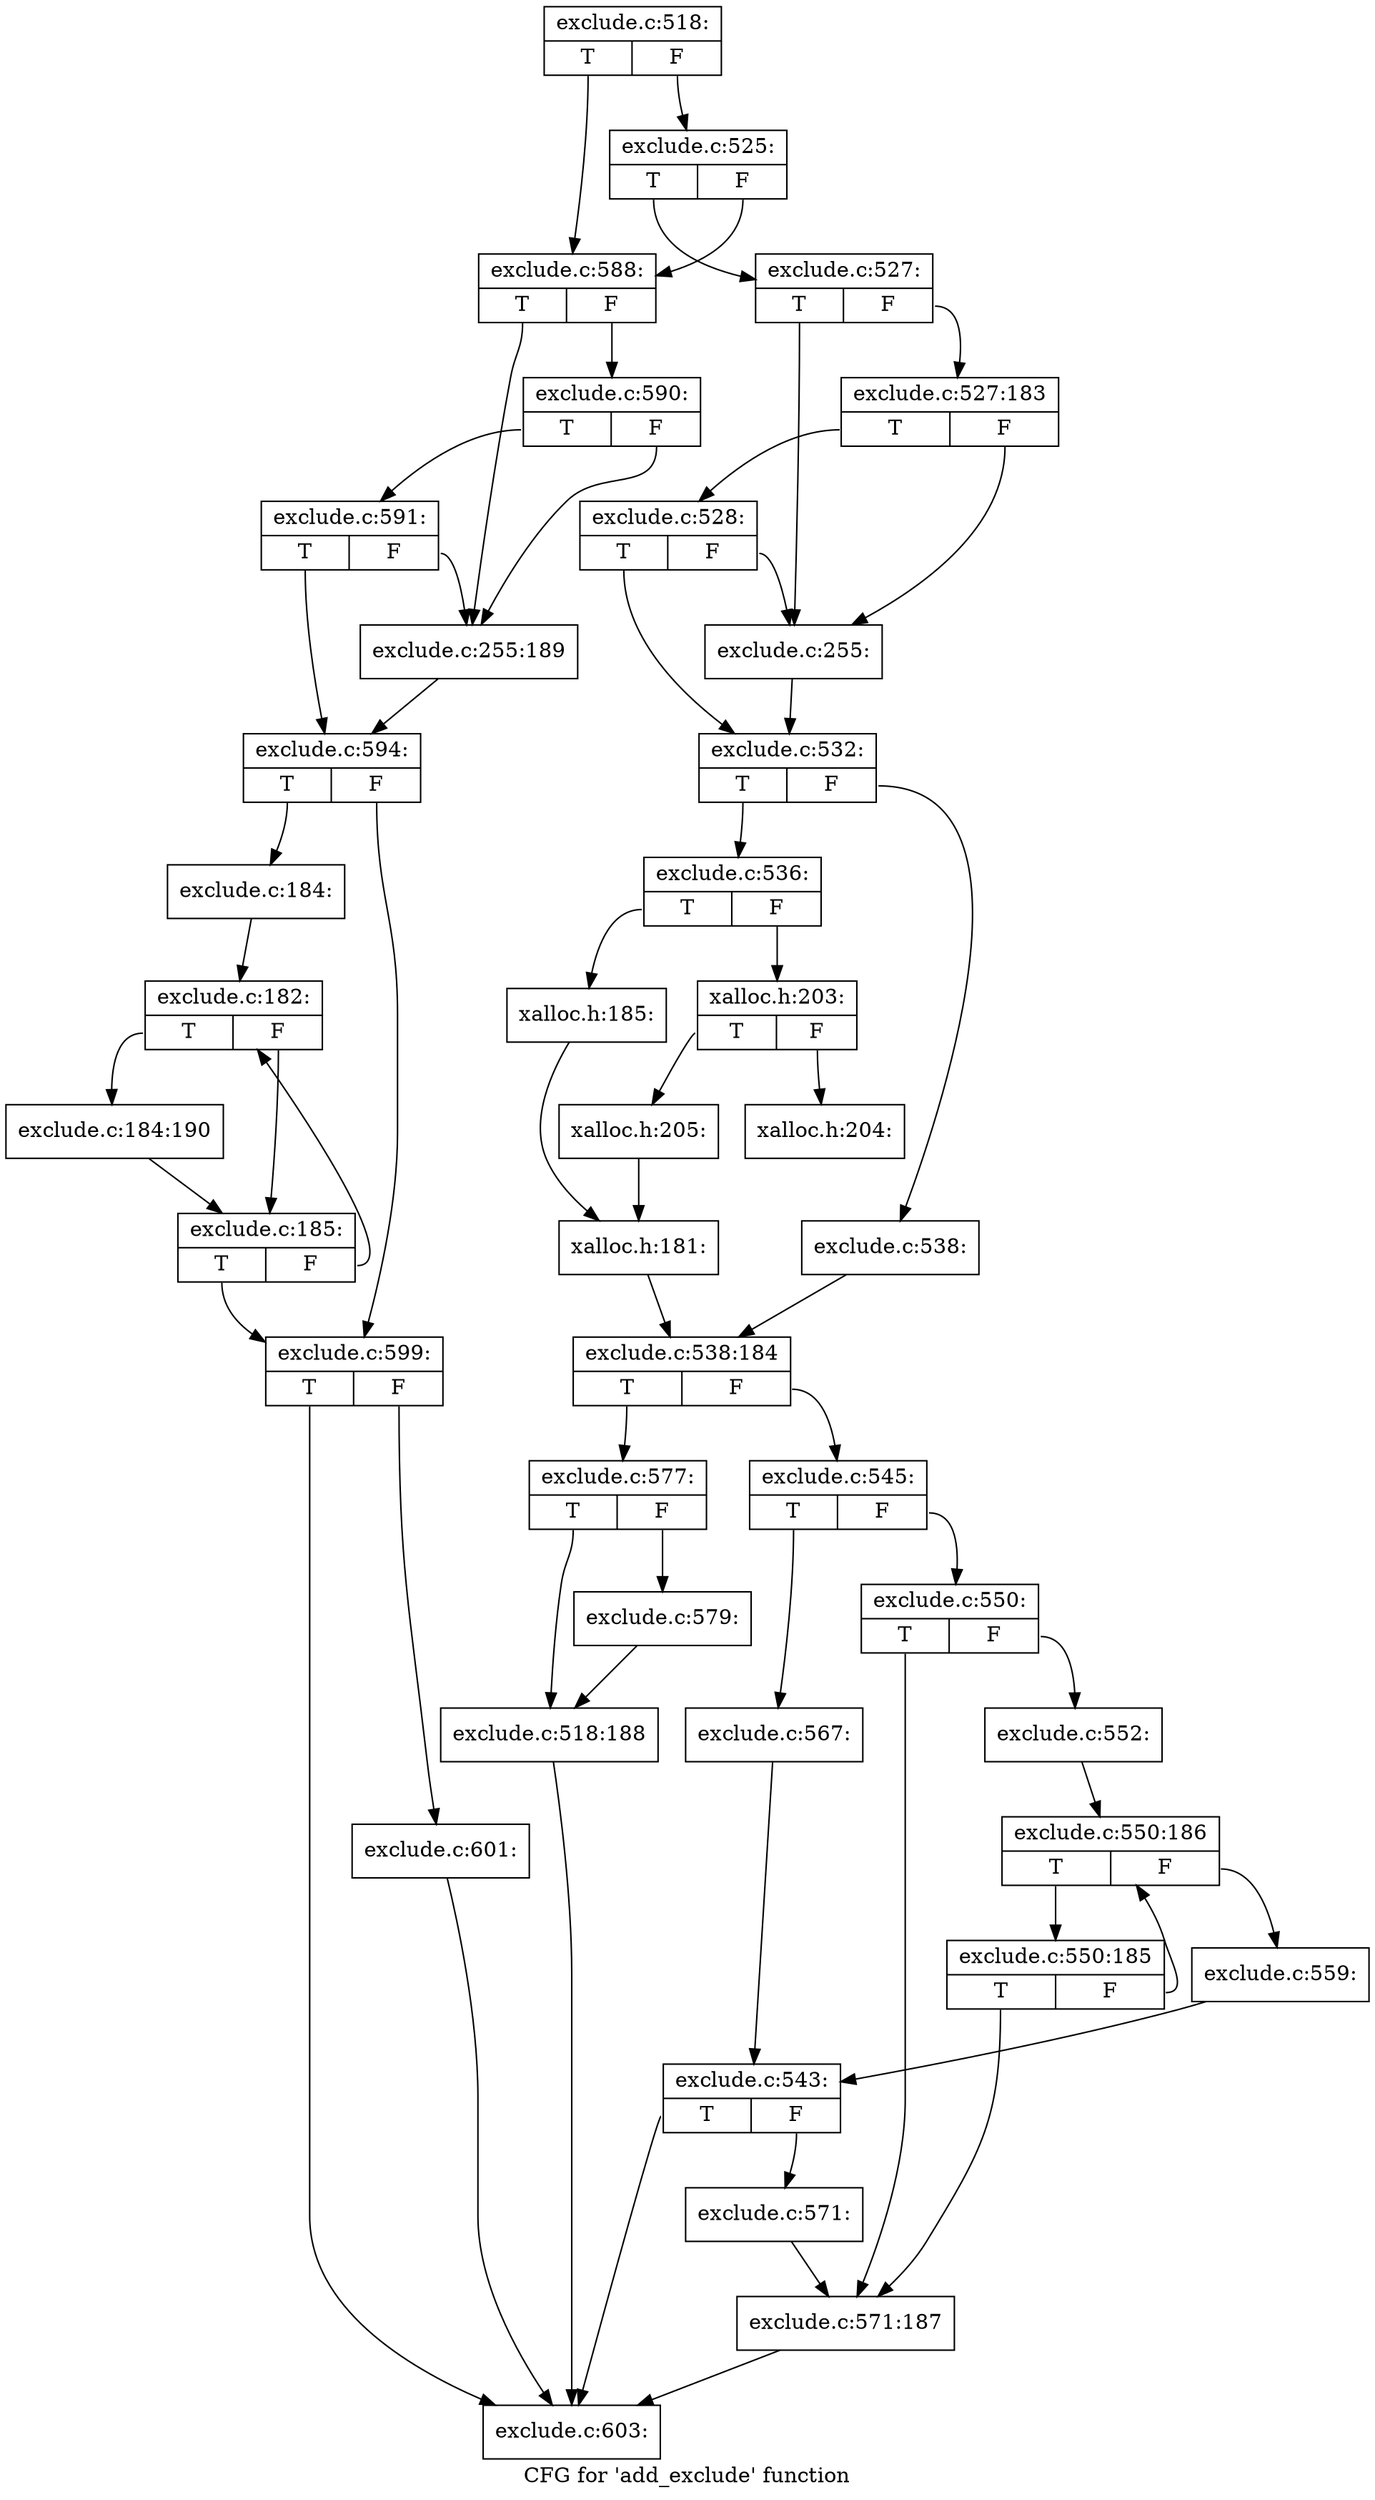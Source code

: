 digraph "CFG for 'add_exclude' function" {
	label="CFG for 'add_exclude' function";

	Node0xddaf300 [shape=record,label="{exclude.c:518:|{<s0>T|<s1>F}}"];
	Node0xddaf300:s0 -> Node0xddcb030;
	Node0xddaf300:s1 -> Node0xddcb0a0;
	Node0xddcb0a0 [shape=record,label="{exclude.c:525:|{<s0>T|<s1>F}}"];
	Node0xddcb0a0:s0 -> Node0xddcaf50;
	Node0xddcb0a0:s1 -> Node0xddcb030;
	Node0xddcaf50 [shape=record,label="{exclude.c:527:|{<s0>T|<s1>F}}"];
	Node0xddcaf50:s0 -> Node0xddcb9e0;
	Node0xddcaf50:s1 -> Node0xddcbb50;
	Node0xddcbb50 [shape=record,label="{exclude.c:527:183|{<s0>T|<s1>F}}"];
	Node0xddcbb50:s0 -> Node0xddcbaa0;
	Node0xddcbb50:s1 -> Node0xddcb9e0;
	Node0xddcbaa0 [shape=record,label="{exclude.c:528:|{<s0>T|<s1>F}}"];
	Node0xddcbaa0:s0 -> Node0xddcba30;
	Node0xddcbaa0:s1 -> Node0xddcb9e0;
	Node0xddcb9e0 [shape=record,label="{exclude.c:255:}"];
	Node0xddcb9e0 -> Node0xddcba30;
	Node0xddcba30 [shape=record,label="{exclude.c:532:|{<s0>T|<s1>F}}"];
	Node0xddcba30:s0 -> Node0xddcdd70;
	Node0xddcba30:s1 -> Node0xddd1b20;
	Node0xddd1b20 [shape=record,label="{exclude.c:538:}"];
	Node0xddd1b20 -> Node0xddcddc0;
	Node0xddcdd70 [shape=record,label="{exclude.c:536:|{<s0>T|<s1>F}}"];
	Node0xddcdd70:s0 -> Node0xde0b5a0;
	Node0xddcdd70:s1 -> Node0xddcdcc0;
	Node0xde0b5a0 [shape=record,label="{xalloc.h:185:}"];
	Node0xde0b5a0 -> Node0xde05700;
	Node0xddcdcc0 [shape=record,label="{xalloc.h:203:|{<s0>T|<s1>F}}"];
	Node0xddcdcc0:s0 -> Node0xde0e770;
	Node0xddcdcc0:s1 -> Node0xde24130;
	Node0xde24130 [shape=record,label="{xalloc.h:204:}"];
	Node0xde0e770 [shape=record,label="{xalloc.h:205:}"];
	Node0xde0e770 -> Node0xde05700;
	Node0xde05700 [shape=record,label="{xalloc.h:181:}"];
	Node0xde05700 -> Node0xddcddc0;
	Node0xddcddc0 [shape=record,label="{exclude.c:538:184|{<s0>T|<s1>F}}"];
	Node0xddcddc0:s0 -> Node0xddd0d10;
	Node0xddcddc0:s1 -> Node0xddb4be0;
	Node0xddb4be0 [shape=record,label="{exclude.c:545:|{<s0>T|<s1>F}}"];
	Node0xddb4be0:s0 -> Node0xddd23a0;
	Node0xddb4be0:s1 -> Node0xddd22c0;
	Node0xddd22c0 [shape=record,label="{exclude.c:550:|{<s0>T|<s1>F}}"];
	Node0xddd22c0:s0 -> Node0xddd8060;
	Node0xddd22c0:s1 -> Node0xde00b50;
	Node0xde00b50 [shape=record,label="{exclude.c:552:}"];
	Node0xde00b50 -> Node0xddd3430;
	Node0xddd3190 [shape=record,label="{exclude.c:550:185|{<s0>T|<s1>F}}"];
	Node0xddd3190:s0 -> Node0xddd8060;
	Node0xddd3190:s1 -> Node0xddd3430;
	Node0xddd3430 [shape=record,label="{exclude.c:550:186|{<s0>T|<s1>F}}"];
	Node0xddd3430:s0 -> Node0xddd3190;
	Node0xddd3430:s1 -> Node0xddd4000;
	Node0xddd4000 [shape=record,label="{exclude.c:559:}"];
	Node0xddd4000 -> Node0xddd2330;
	Node0xddd23a0 [shape=record,label="{exclude.c:567:}"];
	Node0xddd23a0 -> Node0xddd2330;
	Node0xddd2330 [shape=record,label="{exclude.c:543:|{<s0>T|<s1>F}}"];
	Node0xddd2330:s0 -> Node0xddd6e20;
	Node0xddd2330:s1 -> Node0xddd41a0;
	Node0xddd41a0 [shape=record,label="{exclude.c:571:}"];
	Node0xddd41a0 -> Node0xddd8060;
	Node0xddd8060 [shape=record,label="{exclude.c:571:187}"];
	Node0xddd8060 -> Node0xddd6e20;
	Node0xddd0d10 [shape=record,label="{exclude.c:577:|{<s0>T|<s1>F}}"];
	Node0xddd0d10:s0 -> Node0xddd1040;
	Node0xddd0d10:s1 -> Node0xddd8c90;
	Node0xddd8c90 [shape=record,label="{exclude.c:579:}"];
	Node0xddd8c90 -> Node0xddd1040;
	Node0xddd1040 [shape=record,label="{exclude.c:518:188}"];
	Node0xddd1040 -> Node0xddd6e20;
	Node0xddcb030 [shape=record,label="{exclude.c:588:|{<s0>T|<s1>F}}"];
	Node0xddcb030:s0 -> Node0xddbddd0;
	Node0xddcb030:s1 -> Node0xddbdf60;
	Node0xddbdf60 [shape=record,label="{exclude.c:590:|{<s0>T|<s1>F}}"];
	Node0xddbdf60:s0 -> Node0xddbdeb0;
	Node0xddbdf60:s1 -> Node0xddbddd0;
	Node0xddbdeb0 [shape=record,label="{exclude.c:591:|{<s0>T|<s1>F}}"];
	Node0xddbdeb0:s0 -> Node0xddbde40;
	Node0xddbdeb0:s1 -> Node0xddbddd0;
	Node0xddbddd0 [shape=record,label="{exclude.c:255:189}"];
	Node0xddbddd0 -> Node0xddbde40;
	Node0xddbde40 [shape=record,label="{exclude.c:594:|{<s0>T|<s1>F}}"];
	Node0xddbde40:s0 -> Node0xdda0980;
	Node0xddbde40:s1 -> Node0xddbf910;
	Node0xdda0980 [shape=record,label="{exclude.c:184:}"];
	Node0xdda0980 -> Node0xdc9a030;
	Node0xdc9a030 [shape=record,label="{exclude.c:182:|{<s0>T|<s1>F}}"];
	Node0xdc9a030:s0 -> Node0xde31050;
	Node0xdc9a030:s1 -> Node0xde08030;
	Node0xde31050 [shape=record,label="{exclude.c:184:190}"];
	Node0xde31050 -> Node0xde08030;
	Node0xde08030 [shape=record,label="{exclude.c:185:|{<s0>T|<s1>F}}"];
	Node0xde08030:s0 -> Node0xddbf910;
	Node0xde08030:s1 -> Node0xdc9a030;
	Node0xddbf910 [shape=record,label="{exclude.c:599:|{<s0>T|<s1>F}}"];
	Node0xddbf910:s0 -> Node0xddd6e20;
	Node0xddbf910:s1 -> Node0xdde2980;
	Node0xdde2980 [shape=record,label="{exclude.c:601:}"];
	Node0xdde2980 -> Node0xddd6e20;
	Node0xddd6e20 [shape=record,label="{exclude.c:603:}"];
}

